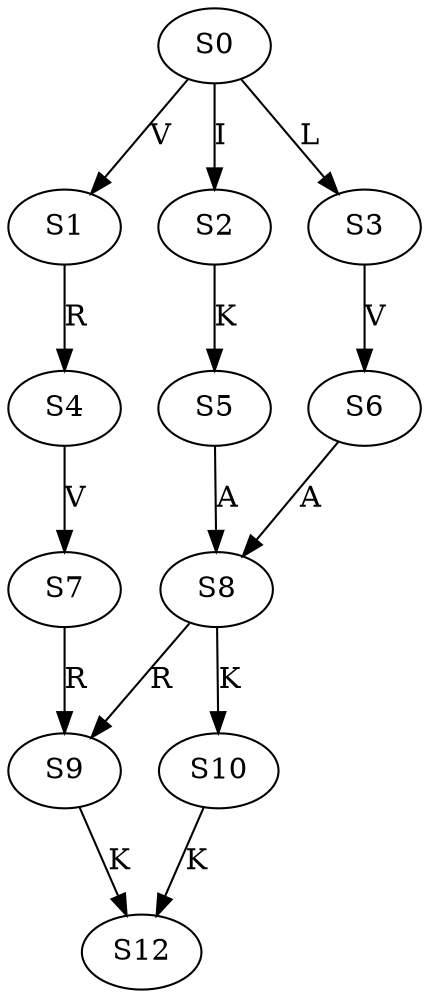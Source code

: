 strict digraph  {
	S0 -> S1 [ label = V ];
	S0 -> S2 [ label = I ];
	S0 -> S3 [ label = L ];
	S1 -> S4 [ label = R ];
	S2 -> S5 [ label = K ];
	S3 -> S6 [ label = V ];
	S4 -> S7 [ label = V ];
	S5 -> S8 [ label = A ];
	S6 -> S8 [ label = A ];
	S7 -> S9 [ label = R ];
	S8 -> S10 [ label = K ];
	S8 -> S9 [ label = R ];
	S9 -> S12 [ label = K ];
	S10 -> S12 [ label = K ];
}
